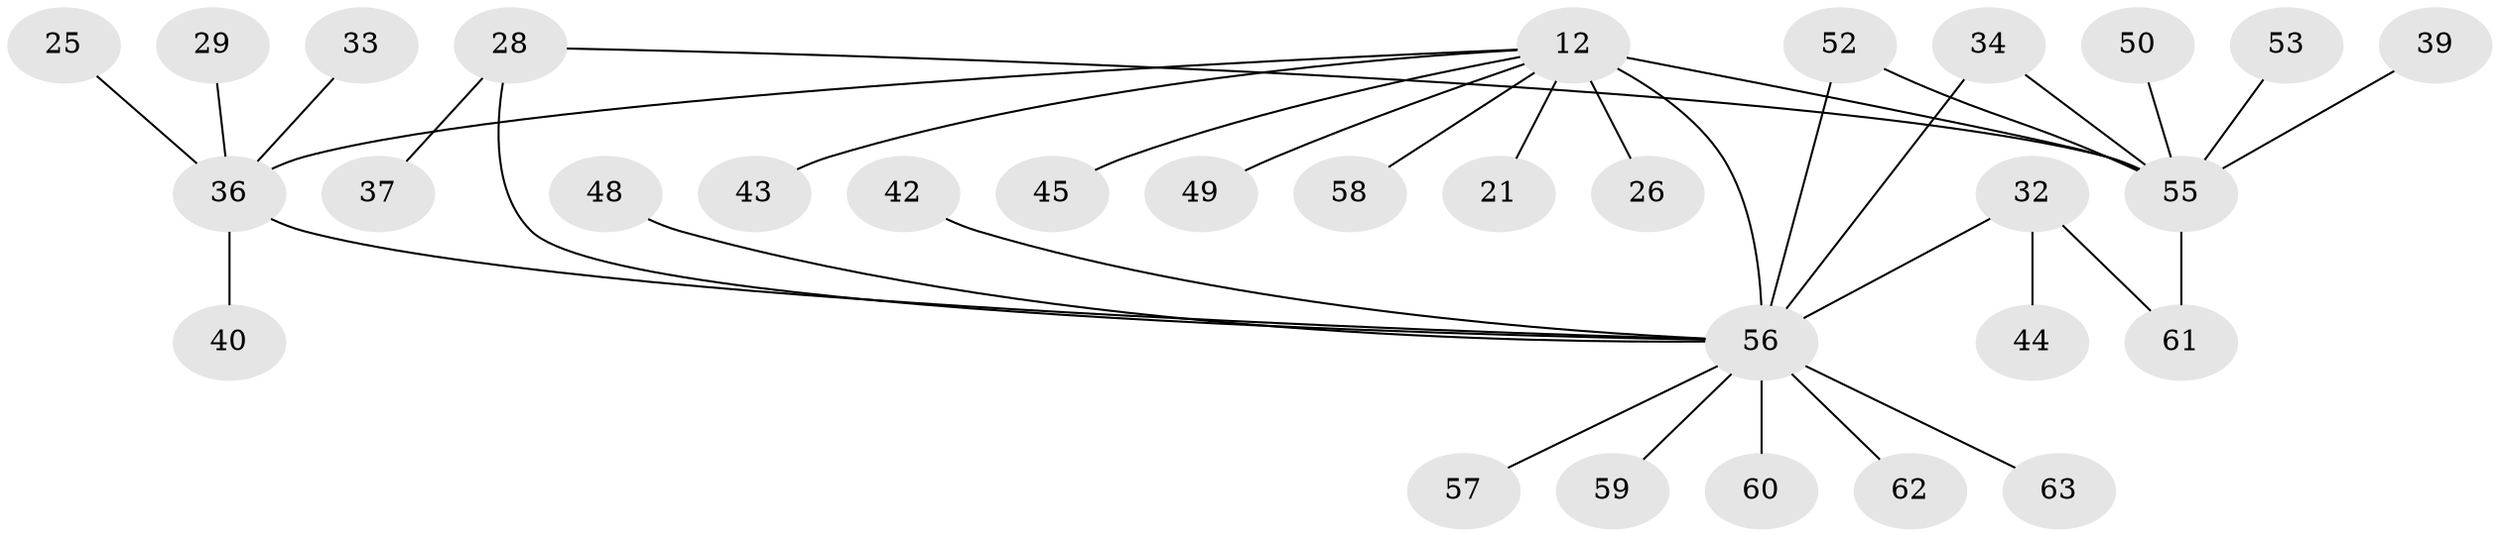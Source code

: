 // original degree distribution, {4: 0.09523809523809523, 9: 0.047619047619047616, 3: 0.07936507936507936, 5: 0.031746031746031744, 6: 0.031746031746031744, 8: 0.031746031746031744, 7: 0.015873015873015872, 2: 0.1746031746031746, 1: 0.49206349206349204}
// Generated by graph-tools (version 1.1) at 2025/55/03/09/25 04:55:31]
// undirected, 31 vertices, 35 edges
graph export_dot {
graph [start="1"]
  node [color=gray90,style=filled];
  12 [super="+10+8"];
  21;
  25;
  26;
  28 [super="+15"];
  29;
  32 [super="+6"];
  33;
  34 [super="+30"];
  36 [super="+19+2"];
  37 [super="+27"];
  39 [super="+24"];
  40;
  42;
  43;
  44;
  45;
  48;
  49;
  50;
  52 [super="+17+41+46"];
  53;
  55 [super="+14+9+20"];
  56 [super="+31+4+3+38"];
  57 [super="+35+47"];
  58;
  59;
  60 [super="+51"];
  61 [super="+54"];
  62 [super="+18"];
  63;
  12 -- 26 [weight=2];
  12 -- 56 [weight=3];
  12 -- 58;
  12 -- 43;
  12 -- 45;
  12 -- 49;
  12 -- 21;
  12 -- 55 [weight=4];
  12 -- 36 [weight=4];
  25 -- 36;
  28 -- 56 [weight=2];
  28 -- 37;
  28 -- 55 [weight=2];
  29 -- 36;
  32 -- 56 [weight=3];
  32 -- 44;
  32 -- 61;
  33 -- 36;
  34 -- 56;
  34 -- 55;
  36 -- 40;
  36 -- 56 [weight=3];
  39 -- 55;
  42 -- 56;
  48 -- 56;
  50 -- 55;
  52 -- 55;
  52 -- 56;
  53 -- 55;
  55 -- 61;
  56 -- 59;
  56 -- 63;
  56 -- 57;
  56 -- 62;
  56 -- 60;
}

